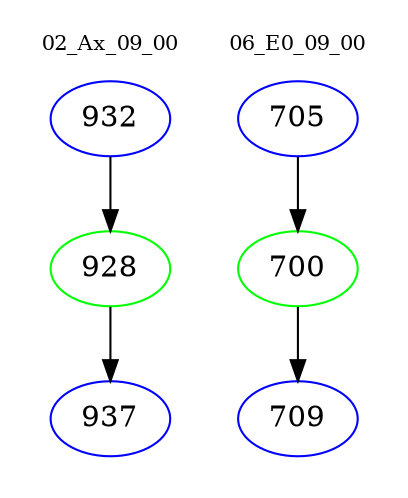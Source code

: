 digraph{
subgraph cluster_0 {
color = white
label = "02_Ax_09_00";
fontsize=10;
T0_932 [label="932", color="blue"]
T0_932 -> T0_928 [color="black"]
T0_928 [label="928", color="green"]
T0_928 -> T0_937 [color="black"]
T0_937 [label="937", color="blue"]
}
subgraph cluster_1 {
color = white
label = "06_E0_09_00";
fontsize=10;
T1_705 [label="705", color="blue"]
T1_705 -> T1_700 [color="black"]
T1_700 [label="700", color="green"]
T1_700 -> T1_709 [color="black"]
T1_709 [label="709", color="blue"]
}
}
